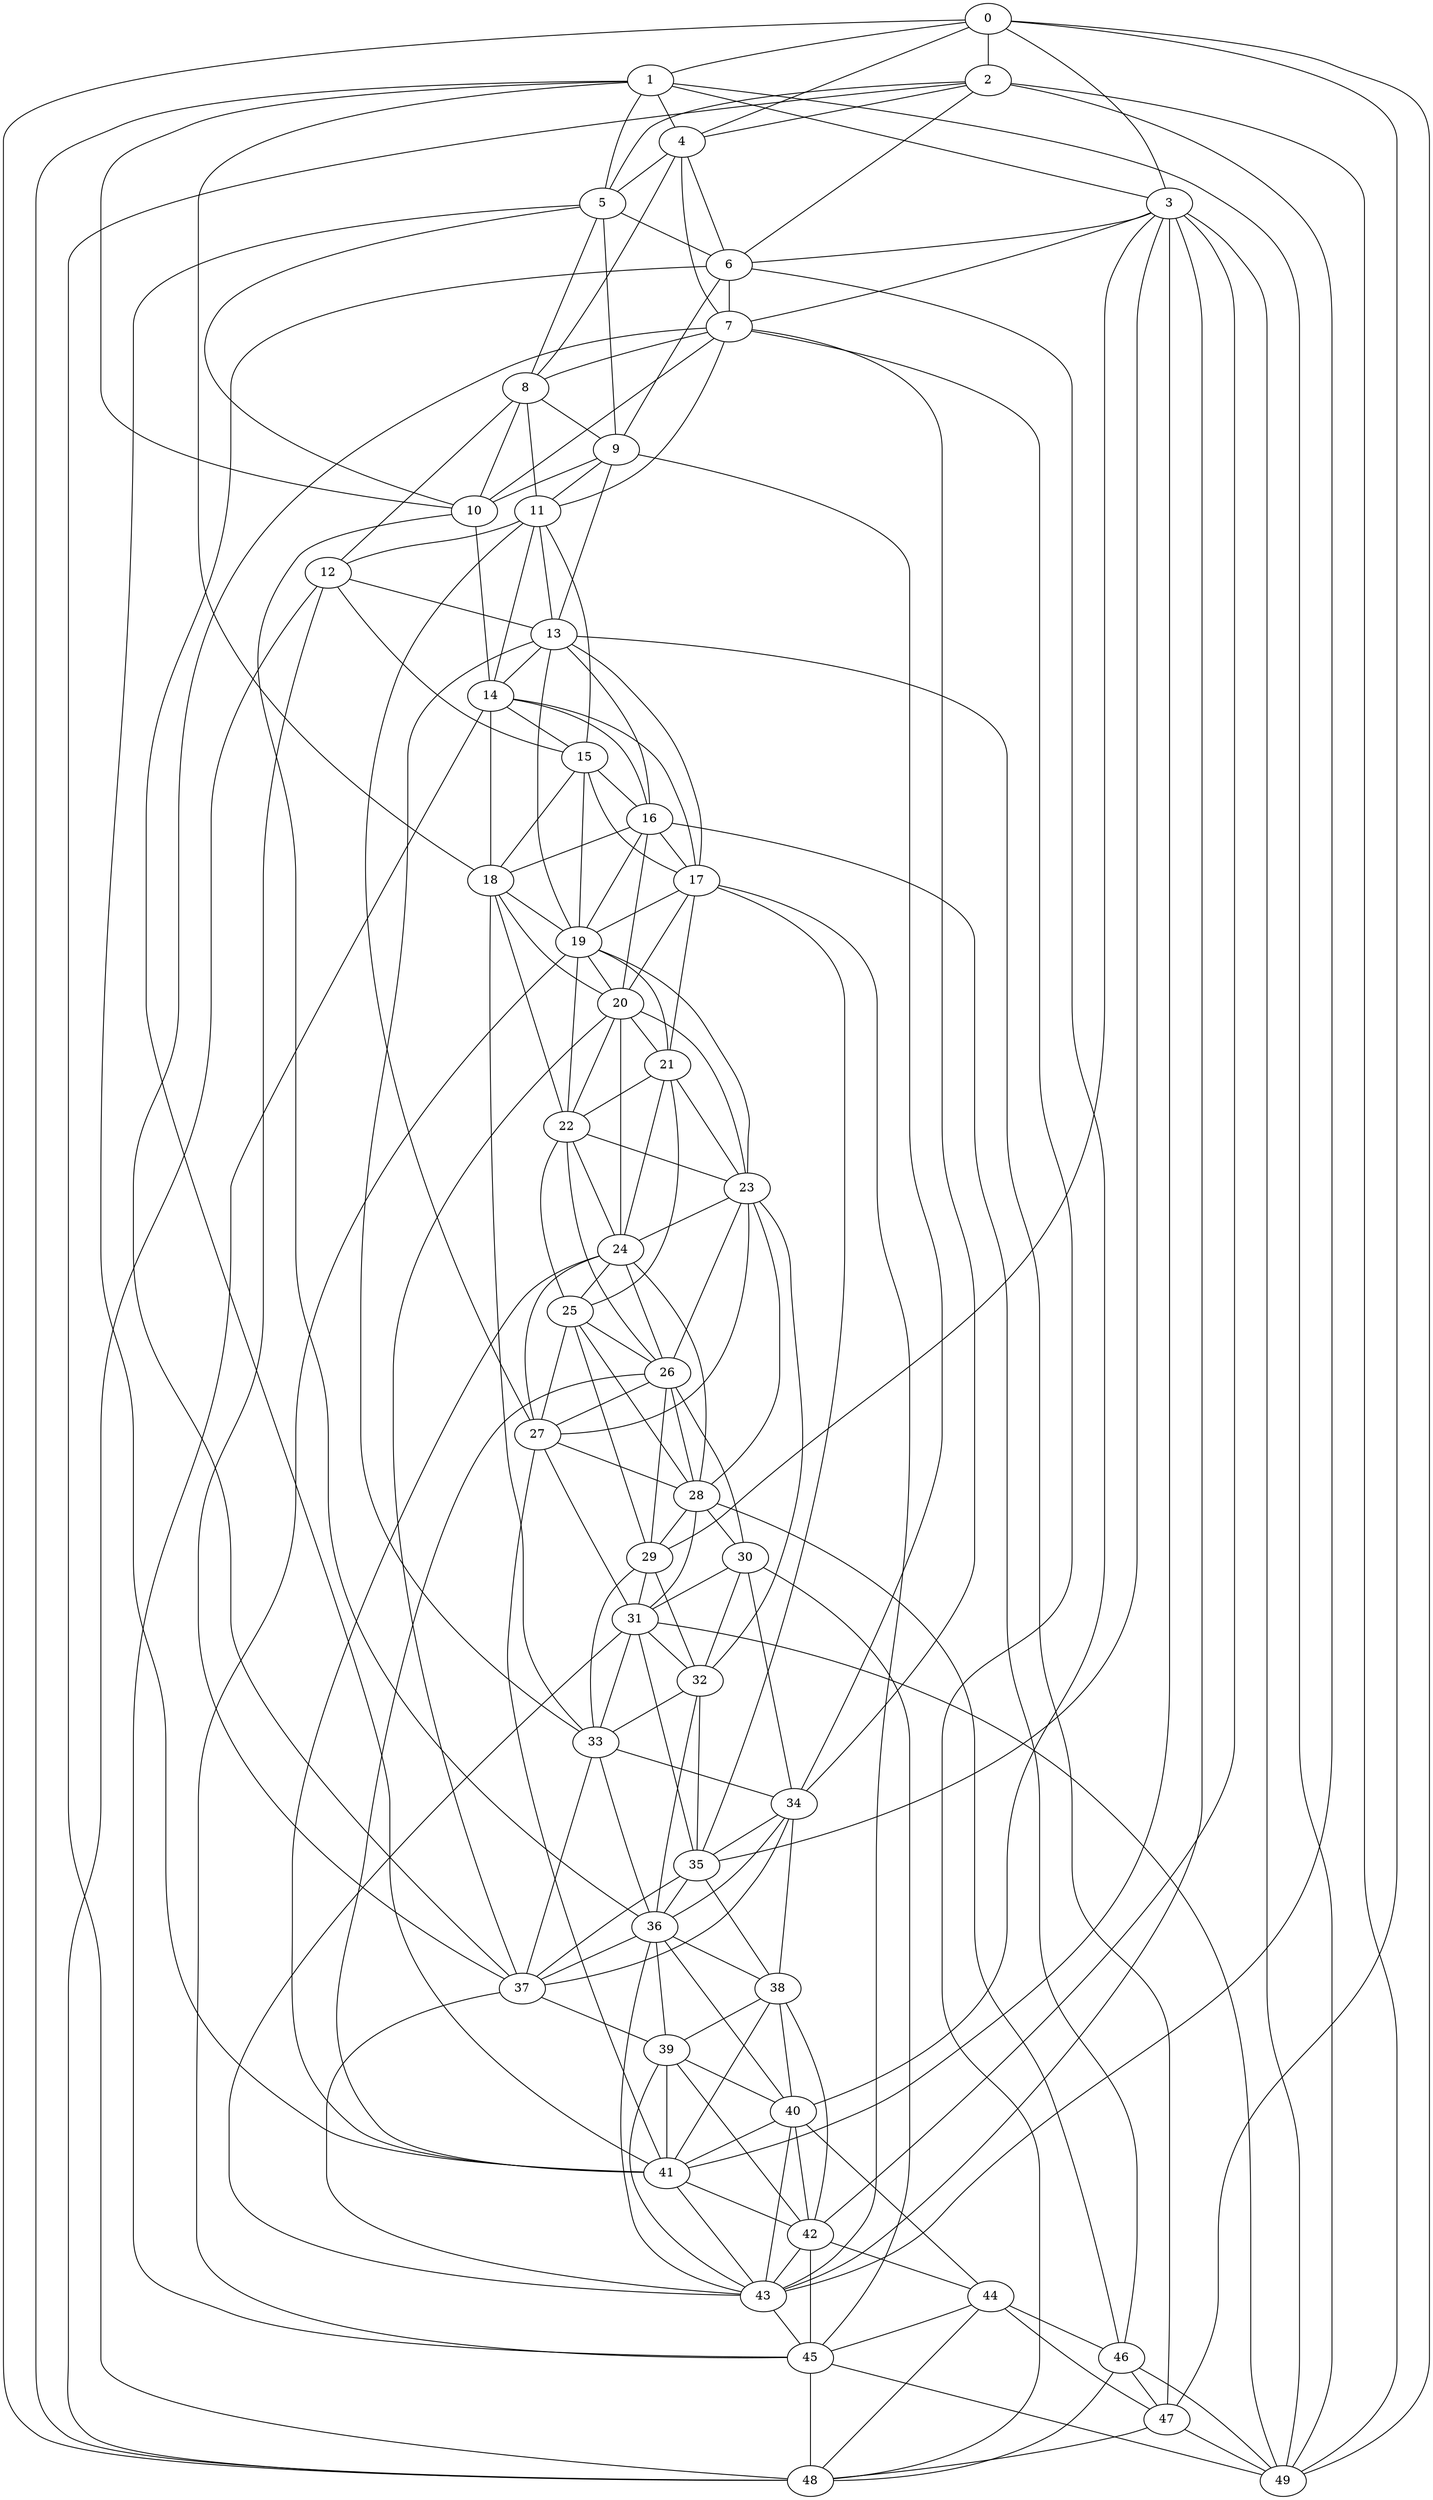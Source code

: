 strict graph "" {
	0	[w=-6];
	1	[w=-10];
	0 -- 1	[w=-4];
	2	[w=-5];
	0 -- 2	[w=-2];
	3	[w=10];
	0 -- 3	[w=-10];
	4	[w=-3];
	0 -- 4	[w=-7];
	47	[w=7];
	0 -- 47	[w=-6];
	48	[w=10];
	0 -- 48	[w=-3];
	49	[w=-7];
	0 -- 49	[w=-2];
	1 -- 3	[w=5];
	1 -- 4	[w=8];
	5	[w=-2];
	1 -- 5	[w=-4];
	10	[w=-8];
	1 -- 10	[w=5];
	18	[w=7];
	1 -- 18	[w=-6];
	1 -- 48	[w=-7];
	1 -- 49	[w=5];
	2 -- 4	[w=-8];
	2 -- 5	[w=-7];
	6	[w=9];
	2 -- 6	[w=-2];
	43	[w=9];
	2 -- 43	[w=5];
	2 -- 48	[w=-4];
	2 -- 49	[w=3];
	3 -- 6	[w=-9];
	7	[w=8];
	3 -- 7	[w=-6];
	29	[w=-4];
	3 -- 29	[w=10];
	35	[w=-4];
	3 -- 35	[w=10];
	41	[w=9];
	3 -- 41	[w=-6];
	42	[w=-5];
	3 -- 42	[w=-6];
	3 -- 43	[w=-5];
	3 -- 49	[w=-7];
	4 -- 5	[w=7];
	4 -- 6	[w=-2];
	4 -- 7	[w=7];
	8	[w=6];
	4 -- 8	[w=-6];
	5 -- 6	[w=-10];
	5 -- 8	[w=7];
	9	[w=7];
	5 -- 9	[w=-7];
	5 -- 10	[w=-7];
	5 -- 41	[w=-6];
	6 -- 7	[w=8];
	6 -- 9	[w=-9];
	40	[w=-2];
	6 -- 40	[w=7];
	6 -- 41	[w=9];
	7 -- 8	[w=-4];
	7 -- 10	[w=-5];
	11	[w=8];
	7 -- 11	[w=-6];
	34	[w=-10];
	7 -- 34	[w=-7];
	37	[w=3];
	7 -- 37	[w=2];
	7 -- 48	[w=-3];
	8 -- 9	[w=-7];
	8 -- 10	[w=-5];
	8 -- 11	[w=8];
	12	[w=-2];
	8 -- 12	[w=-6];
	9 -- 10	[w=6];
	9 -- 11	[w=4];
	13	[w=9];
	9 -- 13	[w=4];
	9 -- 34	[w=4];
	14	[w=-9];
	10 -- 14	[w=4];
	36	[w=-9];
	10 -- 36	[w=-5];
	11 -- 12	[w=-3];
	11 -- 13	[w=-5];
	11 -- 14	[w=-3];
	15	[w=10];
	11 -- 15	[w=-7];
	27	[w=-10];
	11 -- 27	[w=5];
	12 -- 13	[w=-2];
	12 -- 15	[w=-2];
	12 -- 37	[w=-8];
	12 -- 48	[w=-10];
	13 -- 14	[w=5];
	16	[w=8];
	13 -- 16	[w=-9];
	17	[w=-6];
	13 -- 17	[w=-4];
	19	[w=3];
	13 -- 19	[w=6];
	33	[w=7];
	13 -- 33	[w=4];
	13 -- 47	[w=4];
	14 -- 15	[w=5];
	14 -- 16	[w=-2];
	14 -- 17	[w=7];
	14 -- 18	[w=4];
	45	[w=2];
	14 -- 45	[w=6];
	15 -- 16	[w=-3];
	15 -- 17	[w=-3];
	15 -- 18	[w=-7];
	15 -- 19	[w=-3];
	16 -- 17	[w=7];
	16 -- 18	[w=-5];
	16 -- 19	[w=-4];
	20	[w=-4];
	16 -- 20	[w=-3];
	46	[w=8];
	16 -- 46	[w=-8];
	17 -- 19	[w=-9];
	17 -- 20	[w=-4];
	21	[w=7];
	17 -- 21	[w=10];
	17 -- 35	[w=10];
	17 -- 43	[w=-4];
	18 -- 19	[w=-8];
	18 -- 20	[w=2];
	22	[w=-4];
	18 -- 22	[w=-5];
	18 -- 33	[w=-4];
	19 -- 20	[w=-7];
	19 -- 21	[w=6];
	19 -- 22	[w=7];
	23	[w=2];
	19 -- 23	[w=-8];
	19 -- 45	[w=-8];
	20 -- 21	[w=5];
	20 -- 22	[w=2];
	20 -- 23	[w=8];
	24	[w=-7];
	20 -- 24	[w=-2];
	20 -- 37	[w=2];
	21 -- 22	[w=-4];
	21 -- 23	[w=10];
	21 -- 24	[w=-2];
	25	[w=8];
	21 -- 25	[w=5];
	22 -- 23	[w=-2];
	22 -- 24	[w=-7];
	22 -- 25	[w=6];
	26	[w=2];
	22 -- 26	[w=8];
	23 -- 24	[w=10];
	23 -- 26	[w=-5];
	23 -- 27	[w=3];
	28	[w=2];
	23 -- 28	[w=-7];
	32	[w=7];
	23 -- 32	[w=10];
	24 -- 25	[w=2];
	24 -- 26	[w=-10];
	24 -- 27	[w=-10];
	24 -- 28	[w=-5];
	24 -- 41	[w=-9];
	25 -- 26	[w=-2];
	25 -- 27	[w=-10];
	25 -- 28	[w=2];
	25 -- 29	[w=9];
	26 -- 27	[w=-5];
	26 -- 28	[w=-5];
	26 -- 29	[w=8];
	30	[w=7];
	26 -- 30	[w=10];
	26 -- 41	[w=-8];
	27 -- 28	[w=3];
	31	[w=9];
	27 -- 31	[w=10];
	27 -- 41	[w=-6];
	28 -- 29	[w=-2];
	28 -- 30	[w=-8];
	28 -- 31	[w=-9];
	28 -- 46	[w=3];
	29 -- 31	[w=7];
	29 -- 32	[w=3];
	29 -- 33	[w=8];
	30 -- 31	[w=-3];
	30 -- 32	[w=2];
	30 -- 34	[w=7];
	30 -- 45	[w=-3];
	31 -- 32	[w=-4];
	31 -- 33	[w=-7];
	31 -- 35	[w=10];
	31 -- 43	[w=2];
	31 -- 49	[w=-3];
	32 -- 33	[w=2];
	32 -- 35	[w=-6];
	32 -- 36	[w=6];
	33 -- 34	[w=5];
	33 -- 36	[w=-5];
	33 -- 37	[w=-9];
	34 -- 35	[w=-6];
	34 -- 36	[w=9];
	34 -- 37	[w=-7];
	38	[w=10];
	34 -- 38	[w=8];
	35 -- 36	[w=4];
	35 -- 37	[w=-8];
	35 -- 38	[w=-6];
	36 -- 37	[w=8];
	36 -- 38	[w=3];
	39	[w=4];
	36 -- 39	[w=7];
	36 -- 40	[w=-10];
	36 -- 43	[w=3];
	37 -- 39	[w=-7];
	37 -- 43	[w=7];
	38 -- 39	[w=-7];
	38 -- 40	[w=-10];
	38 -- 41	[w=-2];
	38 -- 42	[w=-9];
	39 -- 40	[w=5];
	39 -- 41	[w=-6];
	39 -- 42	[w=3];
	39 -- 43	[w=8];
	40 -- 41	[w=-5];
	40 -- 42	[w=4];
	40 -- 43	[w=4];
	44	[w=-9];
	40 -- 44	[w=6];
	41 -- 42	[w=-7];
	41 -- 43	[w=-8];
	42 -- 43	[w=2];
	42 -- 44	[w=-8];
	42 -- 45	[w=-9];
	43 -- 45	[w=-5];
	44 -- 45	[w=-10];
	44 -- 46	[w=8];
	44 -- 47	[w=8];
	44 -- 48	[w=-8];
	45 -- 48	[w=-2];
	45 -- 49	[w=-5];
	46 -- 47	[w=-7];
	46 -- 48	[w=-4];
	46 -- 49	[w=8];
	47 -- 48	[w=10];
	47 -- 49	[w=6];
}
